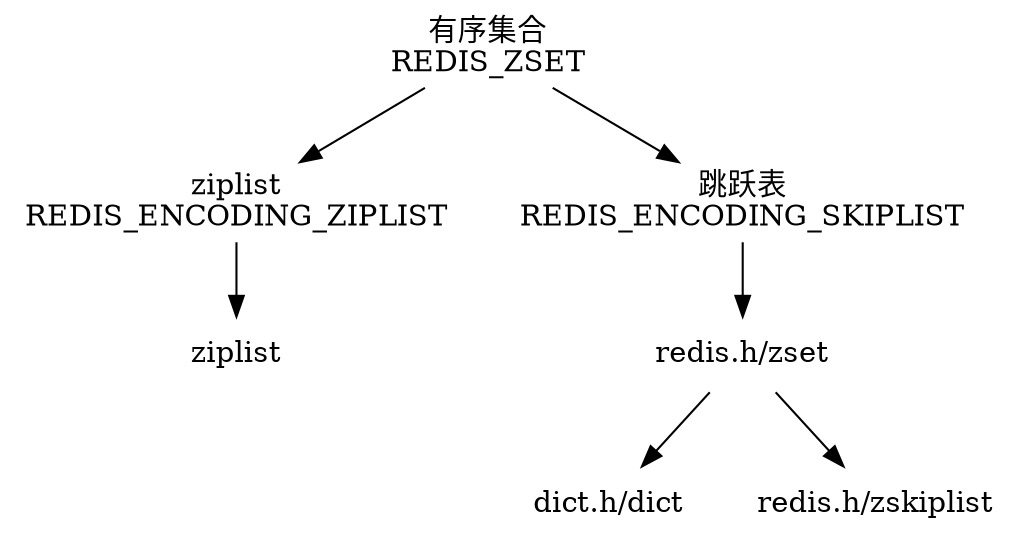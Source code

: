 digraph redis_zset {
    
    node [shape=plaintext];

    // type

    REDIS_ZSET [label="有序集合\nREDIS_ZSET"];

    // encoding

    REDIS_ENCODING_ZIPLIST [label="ziplist\nREDIS_ENCODING_ZIPLIST"];
    REDIS_ENCODING_SKIPLIST [label="跳跃表\nREDIS_ENCODING_SKIPLIST"];

    // edge

    REDIS_ZSET -> REDIS_ENCODING_ZIPLIST;
    REDIS_ZSET -> REDIS_ENCODING_SKIPLIST;

    // datastruct 1

    ziplist [label="ziplist"];

    REDIS_ENCODING_ZIPLIST -> ziplist;

    // datastruct 2

    zset [label="redis.h/zset"];

    dict [label="dict.h/dict"];
    zskiplist [label="redis.h/zskiplist"];

    REDIS_ENCODING_SKIPLIST -> zset;

    zset -> dict;
    zset -> zskiplist;
}
